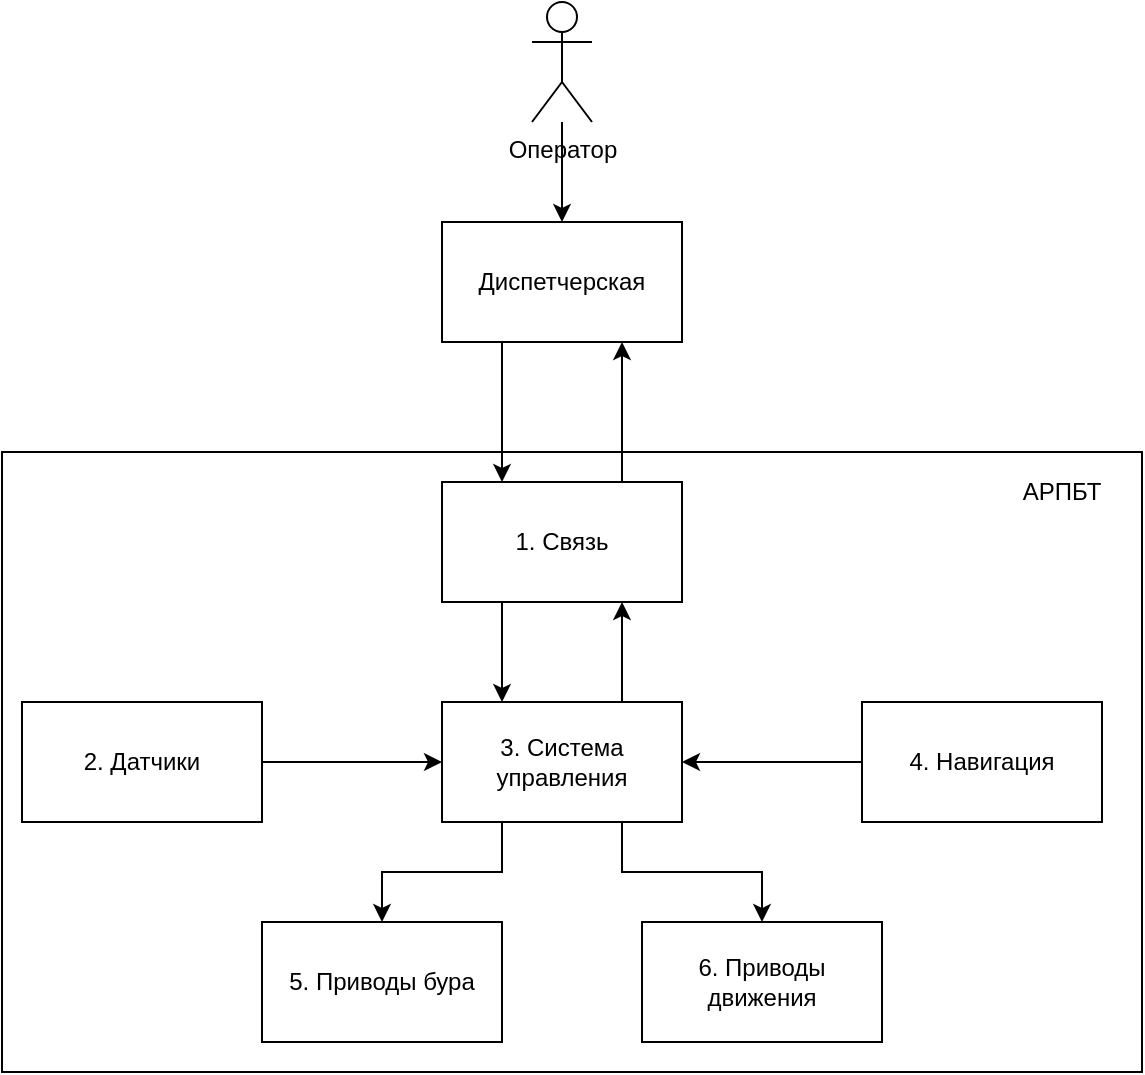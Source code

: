 <mxfile version="26.1.0" pages="2">
  <diagram name="Базовая упрощённая архитектура" id="5T3FNIGA8QtGTpp4r55X">
    <mxGraphModel dx="1434" dy="822" grid="1" gridSize="10" guides="1" tooltips="1" connect="1" arrows="1" fold="1" page="1" pageScale="1" pageWidth="1169" pageHeight="827" math="0" shadow="0">
      <root>
        <mxCell id="0" />
        <mxCell id="1" parent="0" />
        <mxCell id="Hhv3Qw_9wy92abbUr4UO-31" value="" style="rounded=0;whiteSpace=wrap;html=1;" vertex="1" parent="1">
          <mxGeometry x="300" y="305" width="570" height="310" as="geometry" />
        </mxCell>
        <mxCell id="Hhv3Qw_9wy92abbUr4UO-32" style="edgeStyle=orthogonalEdgeStyle;rounded=0;orthogonalLoop=1;jettySize=auto;html=1;exitX=0.25;exitY=1;exitDx=0;exitDy=0;entryX=0.25;entryY=0;entryDx=0;entryDy=0;" edge="1" parent="1" source="Hhv3Qw_9wy92abbUr4UO-34" target="Hhv3Qw_9wy92abbUr4UO-39">
          <mxGeometry relative="1" as="geometry" />
        </mxCell>
        <mxCell id="Hhv3Qw_9wy92abbUr4UO-34" value="Диспетчерская" style="rounded=0;whiteSpace=wrap;html=1;" vertex="1" parent="1">
          <mxGeometry x="520" y="190" width="120" height="60" as="geometry" />
        </mxCell>
        <mxCell id="Hhv3Qw_9wy92abbUr4UO-35" style="edgeStyle=orthogonalEdgeStyle;rounded=0;orthogonalLoop=1;jettySize=auto;html=1;exitX=0.25;exitY=1;exitDx=0;exitDy=0;entryX=0.25;entryY=0;entryDx=0;entryDy=0;" edge="1" parent="1" source="Hhv3Qw_9wy92abbUr4UO-39" target="Hhv3Qw_9wy92abbUr4UO-48">
          <mxGeometry relative="1" as="geometry" />
        </mxCell>
        <mxCell id="Hhv3Qw_9wy92abbUr4UO-37" style="edgeStyle=orthogonalEdgeStyle;rounded=0;orthogonalLoop=1;jettySize=auto;html=1;exitX=0.75;exitY=0;exitDx=0;exitDy=0;entryX=0.75;entryY=1;entryDx=0;entryDy=0;" edge="1" parent="1" source="Hhv3Qw_9wy92abbUr4UO-39" target="Hhv3Qw_9wy92abbUr4UO-34">
          <mxGeometry relative="1" as="geometry" />
        </mxCell>
        <mxCell id="Hhv3Qw_9wy92abbUr4UO-39" value="1. Связь" style="rounded=0;whiteSpace=wrap;html=1;" vertex="1" parent="1">
          <mxGeometry x="520" y="320" width="120" height="60" as="geometry" />
        </mxCell>
        <mxCell id="Hhv3Qw_9wy92abbUr4UO-40" style="edgeStyle=orthogonalEdgeStyle;rounded=0;orthogonalLoop=1;jettySize=auto;html=1;entryX=0.5;entryY=0;entryDx=0;entryDy=0;" edge="1" parent="1" source="Hhv3Qw_9wy92abbUr4UO-41" target="Hhv3Qw_9wy92abbUr4UO-34">
          <mxGeometry relative="1" as="geometry" />
        </mxCell>
        <mxCell id="Hhv3Qw_9wy92abbUr4UO-41" value="Оператор" style="shape=umlActor;verticalLabelPosition=bottom;verticalAlign=top;html=1;outlineConnect=0;" vertex="1" parent="1">
          <mxGeometry x="565" y="80" width="30" height="60" as="geometry" />
        </mxCell>
        <mxCell id="Hhv3Qw_9wy92abbUr4UO-42" style="edgeStyle=orthogonalEdgeStyle;rounded=0;orthogonalLoop=1;jettySize=auto;html=1;exitX=0.75;exitY=0;exitDx=0;exitDy=0;entryX=0.75;entryY=1;entryDx=0;entryDy=0;" edge="1" parent="1" source="Hhv3Qw_9wy92abbUr4UO-48" target="Hhv3Qw_9wy92abbUr4UO-39">
          <mxGeometry relative="1" as="geometry" />
        </mxCell>
        <mxCell id="Hhv3Qw_9wy92abbUr4UO-44" style="edgeStyle=orthogonalEdgeStyle;rounded=0;orthogonalLoop=1;jettySize=auto;html=1;exitX=0.25;exitY=1;exitDx=0;exitDy=0;entryX=0.5;entryY=0;entryDx=0;entryDy=0;" edge="1" parent="1" source="Hhv3Qw_9wy92abbUr4UO-48" target="Hhv3Qw_9wy92abbUr4UO-56">
          <mxGeometry relative="1" as="geometry" />
        </mxCell>
        <mxCell id="Hhv3Qw_9wy92abbUr4UO-46" style="edgeStyle=orthogonalEdgeStyle;rounded=0;orthogonalLoop=1;jettySize=auto;html=1;exitX=0.75;exitY=1;exitDx=0;exitDy=0;entryX=0.5;entryY=0;entryDx=0;entryDy=0;" edge="1" parent="1" source="Hhv3Qw_9wy92abbUr4UO-48" target="Hhv3Qw_9wy92abbUr4UO-55">
          <mxGeometry relative="1" as="geometry" />
        </mxCell>
        <mxCell id="Hhv3Qw_9wy92abbUr4UO-48" value="3. Система управления" style="rounded=0;whiteSpace=wrap;html=1;" vertex="1" parent="1">
          <mxGeometry x="520" y="430" width="120" height="60" as="geometry" />
        </mxCell>
        <mxCell id="G3MZJOcycGYMYkx9Pufp-1" value="" style="edgeStyle=orthogonalEdgeStyle;rounded=0;orthogonalLoop=1;jettySize=auto;html=1;" edge="1" parent="1" source="Hhv3Qw_9wy92abbUr4UO-51" target="Hhv3Qw_9wy92abbUr4UO-48">
          <mxGeometry relative="1" as="geometry" />
        </mxCell>
        <mxCell id="Hhv3Qw_9wy92abbUr4UO-51" value="4. Навигация" style="rounded=0;whiteSpace=wrap;html=1;" vertex="1" parent="1">
          <mxGeometry x="730" y="430" width="120" height="60" as="geometry" />
        </mxCell>
        <mxCell id="Hhv3Qw_9wy92abbUr4UO-52" value="" style="edgeStyle=orthogonalEdgeStyle;rounded=0;orthogonalLoop=1;jettySize=auto;html=1;" edge="1" parent="1" source="Hhv3Qw_9wy92abbUr4UO-54" target="Hhv3Qw_9wy92abbUr4UO-48">
          <mxGeometry relative="1" as="geometry" />
        </mxCell>
        <mxCell id="Hhv3Qw_9wy92abbUr4UO-54" value="2. Датчики" style="rounded=0;whiteSpace=wrap;html=1;" vertex="1" parent="1">
          <mxGeometry x="310" y="430" width="120" height="60" as="geometry" />
        </mxCell>
        <mxCell id="Hhv3Qw_9wy92abbUr4UO-55" value="6. Приводы движения" style="rounded=0;whiteSpace=wrap;html=1;" vertex="1" parent="1">
          <mxGeometry x="620" y="540" width="120" height="60" as="geometry" />
        </mxCell>
        <mxCell id="Hhv3Qw_9wy92abbUr4UO-56" value="5. Приводы бура" style="rounded=0;whiteSpace=wrap;html=1;" vertex="1" parent="1">
          <mxGeometry x="430" y="540" width="120" height="60" as="geometry" />
        </mxCell>
        <mxCell id="Hhv3Qw_9wy92abbUr4UO-57" value="АРПБТ" style="text;html=1;align=center;verticalAlign=middle;whiteSpace=wrap;rounded=0;" vertex="1" parent="1">
          <mxGeometry x="800" y="310" width="60" height="30" as="geometry" />
        </mxCell>
      </root>
    </mxGraphModel>
  </diagram>
  <diagram id="7YAJsR7aD-VW1yzLmkRK" name="Диаграмма потоков данных">
    <mxGraphModel dx="2074" dy="1150" grid="1" gridSize="10" guides="1" tooltips="1" connect="1" arrows="1" fold="1" page="1" pageScale="1" pageWidth="1169" pageHeight="827" math="0" shadow="0">
      <root>
        <mxCell id="0" />
        <mxCell id="1" parent="0" />
        <mxCell id="qhFsJq_dT3QI4Ff6MZLv-1" value="" style="rounded=0;whiteSpace=wrap;html=1;" vertex="1" parent="1">
          <mxGeometry x="290" y="295" width="570" height="310" as="geometry" />
        </mxCell>
        <mxCell id="qhFsJq_dT3QI4Ff6MZLv-2" style="edgeStyle=orthogonalEdgeStyle;rounded=0;orthogonalLoop=1;jettySize=auto;html=1;exitX=0.25;exitY=1;exitDx=0;exitDy=0;entryX=0.25;entryY=0;entryDx=0;entryDy=0;" edge="1" parent="1" source="qhFsJq_dT3QI4Ff6MZLv-3" target="qhFsJq_dT3QI4Ff6MZLv-6">
          <mxGeometry relative="1" as="geometry" />
        </mxCell>
        <mxCell id="_No--DG85sOoKEwe_KXn-7" value="Задание&lt;br&gt;Команды" style="edgeLabel;html=1;align=center;verticalAlign=middle;resizable=0;points=[];" vertex="1" connectable="0" parent="qhFsJq_dT3QI4Ff6MZLv-2">
          <mxGeometry x="-0.2" y="-2" relative="1" as="geometry">
            <mxPoint as="offset" />
          </mxGeometry>
        </mxCell>
        <mxCell id="qhFsJq_dT3QI4Ff6MZLv-3" value="Диспетчерская" style="rounded=0;whiteSpace=wrap;html=1;" vertex="1" parent="1">
          <mxGeometry x="510" y="180" width="120" height="60" as="geometry" />
        </mxCell>
        <mxCell id="qhFsJq_dT3QI4Ff6MZLv-4" style="edgeStyle=orthogonalEdgeStyle;rounded=0;orthogonalLoop=1;jettySize=auto;html=1;exitX=0.25;exitY=1;exitDx=0;exitDy=0;entryX=0.25;entryY=0;entryDx=0;entryDy=0;" edge="1" parent="1" source="qhFsJq_dT3QI4Ff6MZLv-6" target="qhFsJq_dT3QI4Ff6MZLv-12">
          <mxGeometry relative="1" as="geometry" />
        </mxCell>
        <mxCell id="_No--DG85sOoKEwe_KXn-10" value="Задание&lt;br&gt;Команды" style="edgeLabel;html=1;align=center;verticalAlign=middle;resizable=0;points=[];" vertex="1" connectable="0" parent="qhFsJq_dT3QI4Ff6MZLv-4">
          <mxGeometry x="-0.2" y="-1" relative="1" as="geometry">
            <mxPoint as="offset" />
          </mxGeometry>
        </mxCell>
        <mxCell id="qhFsJq_dT3QI4Ff6MZLv-5" style="edgeStyle=orthogonalEdgeStyle;rounded=0;orthogonalLoop=1;jettySize=auto;html=1;exitX=0.75;exitY=0;exitDx=0;exitDy=0;entryX=0.75;entryY=1;entryDx=0;entryDy=0;" edge="1" parent="1" source="qhFsJq_dT3QI4Ff6MZLv-6" target="qhFsJq_dT3QI4Ff6MZLv-3">
          <mxGeometry relative="1" as="geometry" />
        </mxCell>
        <mxCell id="_No--DG85sOoKEwe_KXn-8" value="Телеметрия" style="edgeLabel;html=1;align=center;verticalAlign=middle;resizable=0;points=[];" vertex="1" connectable="0" parent="qhFsJq_dT3QI4Ff6MZLv-5">
          <mxGeometry x="0.04" y="2" relative="1" as="geometry">
            <mxPoint as="offset" />
          </mxGeometry>
        </mxCell>
        <mxCell id="qhFsJq_dT3QI4Ff6MZLv-6" value="1. Связь" style="rounded=0;whiteSpace=wrap;html=1;" vertex="1" parent="1">
          <mxGeometry x="510" y="310" width="120" height="60" as="geometry" />
        </mxCell>
        <mxCell id="qhFsJq_dT3QI4Ff6MZLv-7" style="edgeStyle=orthogonalEdgeStyle;rounded=0;orthogonalLoop=1;jettySize=auto;html=1;entryX=0.5;entryY=0;entryDx=0;entryDy=0;" edge="1" parent="1" source="qhFsJq_dT3QI4Ff6MZLv-8" target="qhFsJq_dT3QI4Ff6MZLv-3">
          <mxGeometry relative="1" as="geometry" />
        </mxCell>
        <mxCell id="qhFsJq_dT3QI4Ff6MZLv-8" value="Оператор" style="shape=umlActor;verticalLabelPosition=bottom;verticalAlign=top;html=1;outlineConnect=0;" vertex="1" parent="1">
          <mxGeometry x="555" y="70" width="30" height="60" as="geometry" />
        </mxCell>
        <mxCell id="qhFsJq_dT3QI4Ff6MZLv-9" style="edgeStyle=orthogonalEdgeStyle;rounded=0;orthogonalLoop=1;jettySize=auto;html=1;exitX=0.75;exitY=0;exitDx=0;exitDy=0;entryX=0.75;entryY=1;entryDx=0;entryDy=0;" edge="1" parent="1" source="qhFsJq_dT3QI4Ff6MZLv-12" target="qhFsJq_dT3QI4Ff6MZLv-6">
          <mxGeometry relative="1" as="geometry" />
        </mxCell>
        <mxCell id="_No--DG85sOoKEwe_KXn-9" value="Телеметрия" style="edgeLabel;html=1;align=center;verticalAlign=middle;resizable=0;points=[];" vertex="1" connectable="0" parent="qhFsJq_dT3QI4Ff6MZLv-9">
          <mxGeometry x="0.08" y="-1" relative="1" as="geometry">
            <mxPoint as="offset" />
          </mxGeometry>
        </mxCell>
        <mxCell id="qhFsJq_dT3QI4Ff6MZLv-10" style="edgeStyle=orthogonalEdgeStyle;rounded=0;orthogonalLoop=1;jettySize=auto;html=1;exitX=0.25;exitY=1;exitDx=0;exitDy=0;entryX=0.5;entryY=0;entryDx=0;entryDy=0;" edge="1" parent="1" source="qhFsJq_dT3QI4Ff6MZLv-12" target="qhFsJq_dT3QI4Ff6MZLv-18">
          <mxGeometry relative="1" as="geometry" />
        </mxCell>
        <mxCell id="_No--DG85sOoKEwe_KXn-2" value="Команды" style="edgeLabel;html=1;align=center;verticalAlign=middle;resizable=0;points=[];" vertex="1" connectable="0" parent="qhFsJq_dT3QI4Ff6MZLv-10">
          <mxGeometry x="-0.273" y="1" relative="1" as="geometry">
            <mxPoint x="-15" as="offset" />
          </mxGeometry>
        </mxCell>
        <mxCell id="qhFsJq_dT3QI4Ff6MZLv-11" style="edgeStyle=orthogonalEdgeStyle;rounded=0;orthogonalLoop=1;jettySize=auto;html=1;exitX=0.75;exitY=1;exitDx=0;exitDy=0;entryX=0.5;entryY=0;entryDx=0;entryDy=0;" edge="1" parent="1" source="qhFsJq_dT3QI4Ff6MZLv-12" target="qhFsJq_dT3QI4Ff6MZLv-17">
          <mxGeometry relative="1" as="geometry" />
        </mxCell>
        <mxCell id="_No--DG85sOoKEwe_KXn-4" value="Команды" style="edgeLabel;html=1;align=center;verticalAlign=middle;resizable=0;points=[];" vertex="1" connectable="0" parent="qhFsJq_dT3QI4Ff6MZLv-11">
          <mxGeometry x="0.067" y="-2" relative="1" as="geometry">
            <mxPoint as="offset" />
          </mxGeometry>
        </mxCell>
        <mxCell id="qhFsJq_dT3QI4Ff6MZLv-12" value="3. Система управления" style="rounded=0;whiteSpace=wrap;html=1;" vertex="1" parent="1">
          <mxGeometry x="510" y="420" width="120" height="60" as="geometry" />
        </mxCell>
        <mxCell id="zvuR6y7t_P8hB81T9z4g-1" style="edgeStyle=orthogonalEdgeStyle;rounded=0;orthogonalLoop=1;jettySize=auto;html=1;" edge="1" parent="1" source="qhFsJq_dT3QI4Ff6MZLv-14" target="qhFsJq_dT3QI4Ff6MZLv-12">
          <mxGeometry relative="1" as="geometry" />
        </mxCell>
        <mxCell id="zvuR6y7t_P8hB81T9z4g-2" value="Координаты" style="edgeLabel;html=1;align=center;verticalAlign=middle;resizable=0;points=[];" vertex="1" connectable="0" parent="zvuR6y7t_P8hB81T9z4g-1">
          <mxGeometry x="-0.022" y="-4" relative="1" as="geometry">
            <mxPoint as="offset" />
          </mxGeometry>
        </mxCell>
        <mxCell id="qhFsJq_dT3QI4Ff6MZLv-14" value="4. Навигация" style="rounded=0;whiteSpace=wrap;html=1;" vertex="1" parent="1">
          <mxGeometry x="720" y="420" width="120" height="60" as="geometry" />
        </mxCell>
        <mxCell id="qhFsJq_dT3QI4Ff6MZLv-15" value="" style="edgeStyle=orthogonalEdgeStyle;rounded=0;orthogonalLoop=1;jettySize=auto;html=1;" edge="1" parent="1" source="qhFsJq_dT3QI4Ff6MZLv-16" target="qhFsJq_dT3QI4Ff6MZLv-12">
          <mxGeometry relative="1" as="geometry" />
        </mxCell>
        <mxCell id="_No--DG85sOoKEwe_KXn-1" value="Измерения" style="edgeLabel;html=1;align=center;verticalAlign=middle;resizable=0;points=[];" vertex="1" connectable="0" parent="qhFsJq_dT3QI4Ff6MZLv-15">
          <mxGeometry x="0.086" y="-2" relative="1" as="geometry">
            <mxPoint x="-9" y="-2" as="offset" />
          </mxGeometry>
        </mxCell>
        <mxCell id="qhFsJq_dT3QI4Ff6MZLv-16" value="2. Датчики" style="rounded=0;whiteSpace=wrap;html=1;" vertex="1" parent="1">
          <mxGeometry x="300" y="420" width="120" height="60" as="geometry" />
        </mxCell>
        <mxCell id="qhFsJq_dT3QI4Ff6MZLv-17" value="6. Приводы движения" style="rounded=0;whiteSpace=wrap;html=1;" vertex="1" parent="1">
          <mxGeometry x="610" y="530" width="120" height="60" as="geometry" />
        </mxCell>
        <mxCell id="qhFsJq_dT3QI4Ff6MZLv-18" value="5. Приводы бура" style="rounded=0;whiteSpace=wrap;html=1;" vertex="1" parent="1">
          <mxGeometry x="420" y="530" width="120" height="60" as="geometry" />
        </mxCell>
        <mxCell id="qhFsJq_dT3QI4Ff6MZLv-19" value="АРПБТ" style="text;html=1;align=center;verticalAlign=middle;whiteSpace=wrap;rounded=0;" vertex="1" parent="1">
          <mxGeometry x="790" y="300" width="60" height="30" as="geometry" />
        </mxCell>
      </root>
    </mxGraphModel>
  </diagram>
</mxfile>
